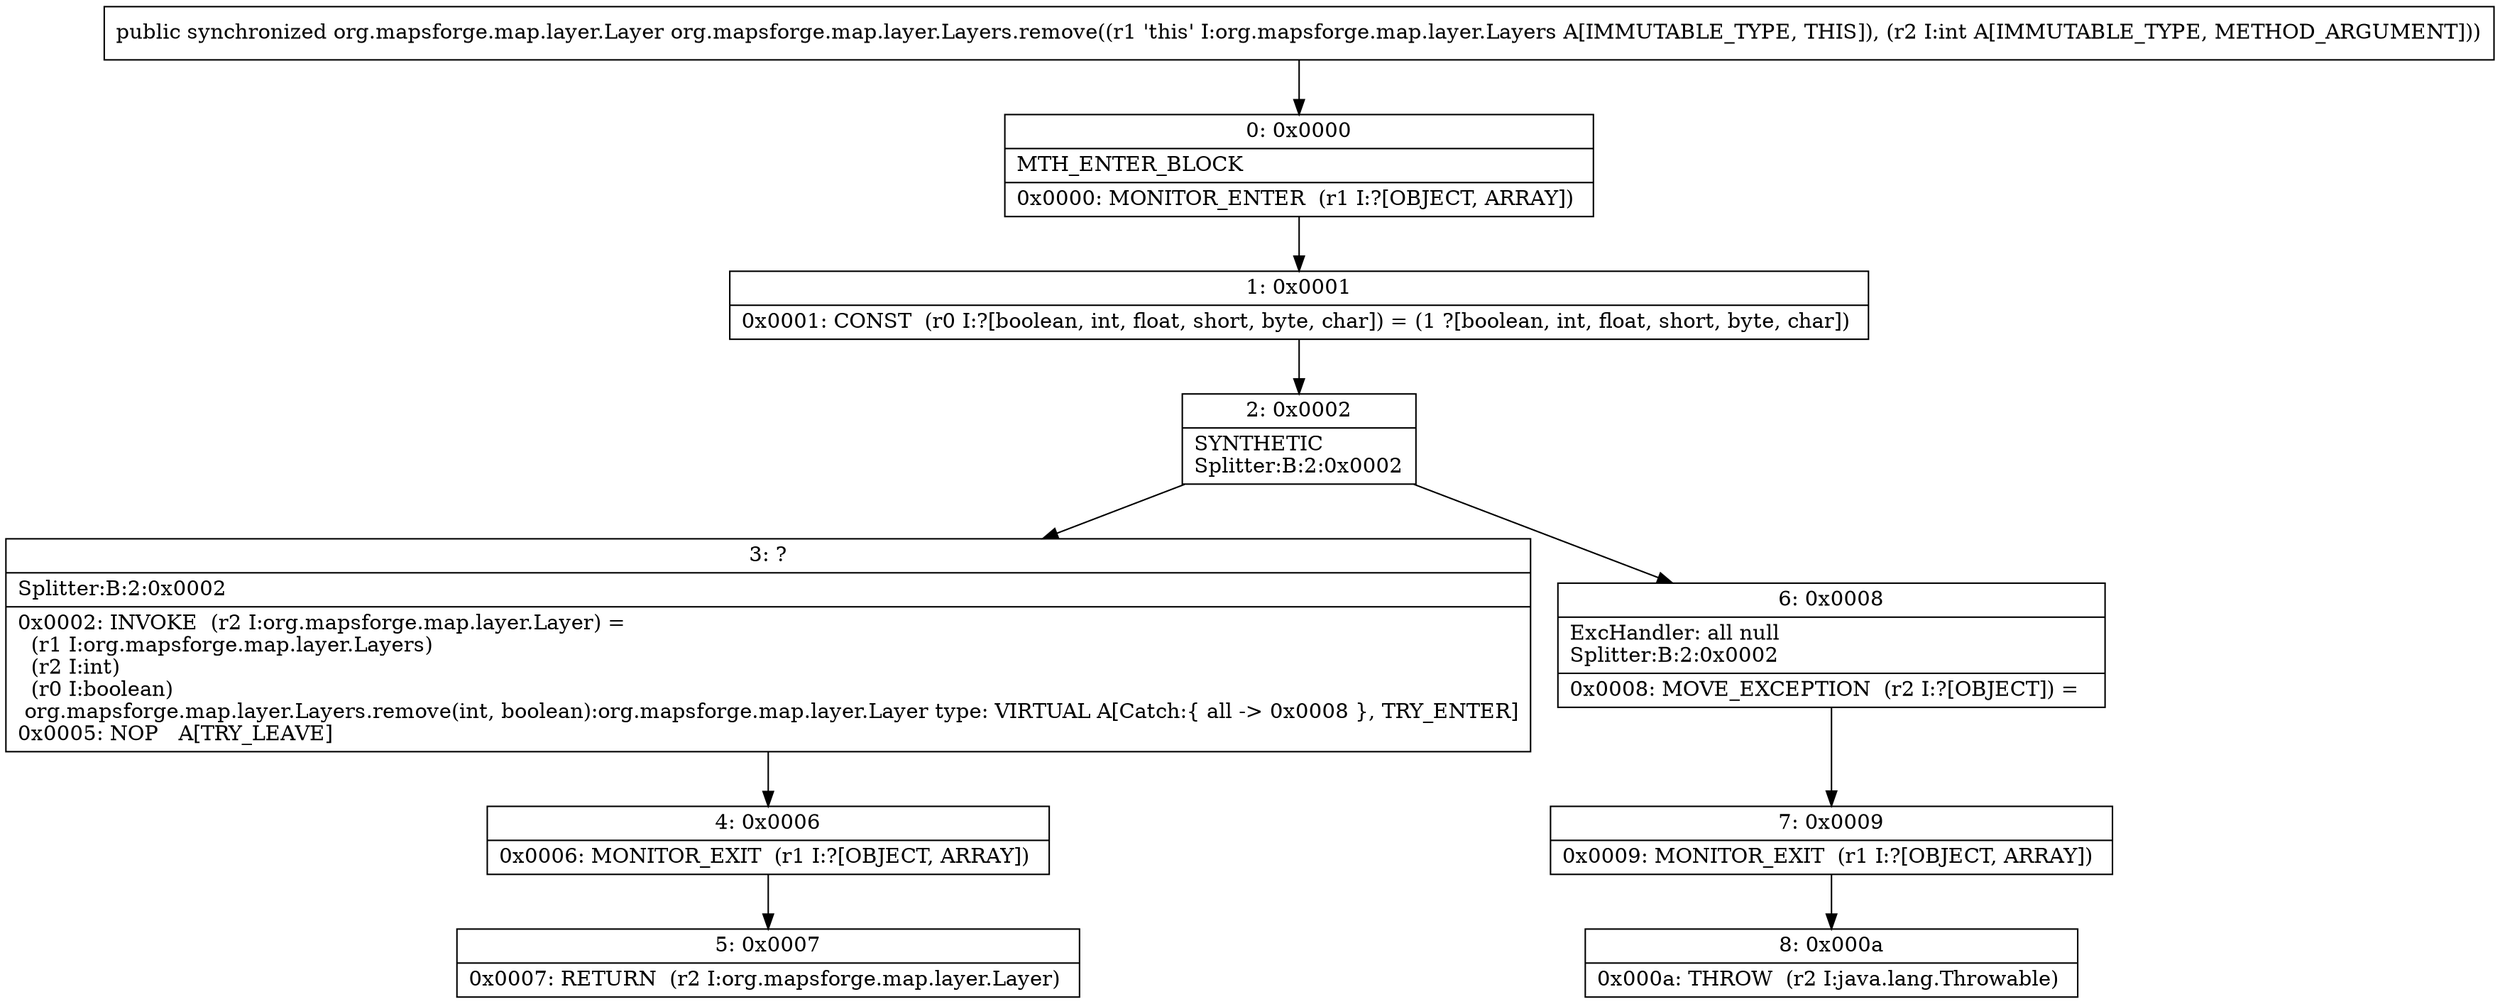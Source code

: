 digraph "CFG fororg.mapsforge.map.layer.Layers.remove(I)Lorg\/mapsforge\/map\/layer\/Layer;" {
Node_0 [shape=record,label="{0\:\ 0x0000|MTH_ENTER_BLOCK\l|0x0000: MONITOR_ENTER  (r1 I:?[OBJECT, ARRAY]) \l}"];
Node_1 [shape=record,label="{1\:\ 0x0001|0x0001: CONST  (r0 I:?[boolean, int, float, short, byte, char]) = (1 ?[boolean, int, float, short, byte, char]) \l}"];
Node_2 [shape=record,label="{2\:\ 0x0002|SYNTHETIC\lSplitter:B:2:0x0002\l}"];
Node_3 [shape=record,label="{3\:\ ?|Splitter:B:2:0x0002\l|0x0002: INVOKE  (r2 I:org.mapsforge.map.layer.Layer) = \l  (r1 I:org.mapsforge.map.layer.Layers)\l  (r2 I:int)\l  (r0 I:boolean)\l org.mapsforge.map.layer.Layers.remove(int, boolean):org.mapsforge.map.layer.Layer type: VIRTUAL A[Catch:\{ all \-\> 0x0008 \}, TRY_ENTER]\l0x0005: NOP   A[TRY_LEAVE]\l}"];
Node_4 [shape=record,label="{4\:\ 0x0006|0x0006: MONITOR_EXIT  (r1 I:?[OBJECT, ARRAY]) \l}"];
Node_5 [shape=record,label="{5\:\ 0x0007|0x0007: RETURN  (r2 I:org.mapsforge.map.layer.Layer) \l}"];
Node_6 [shape=record,label="{6\:\ 0x0008|ExcHandler: all null\lSplitter:B:2:0x0002\l|0x0008: MOVE_EXCEPTION  (r2 I:?[OBJECT]) =  \l}"];
Node_7 [shape=record,label="{7\:\ 0x0009|0x0009: MONITOR_EXIT  (r1 I:?[OBJECT, ARRAY]) \l}"];
Node_8 [shape=record,label="{8\:\ 0x000a|0x000a: THROW  (r2 I:java.lang.Throwable) \l}"];
MethodNode[shape=record,label="{public synchronized org.mapsforge.map.layer.Layer org.mapsforge.map.layer.Layers.remove((r1 'this' I:org.mapsforge.map.layer.Layers A[IMMUTABLE_TYPE, THIS]), (r2 I:int A[IMMUTABLE_TYPE, METHOD_ARGUMENT])) }"];
MethodNode -> Node_0;
Node_0 -> Node_1;
Node_1 -> Node_2;
Node_2 -> Node_3;
Node_2 -> Node_6;
Node_3 -> Node_4;
Node_4 -> Node_5;
Node_6 -> Node_7;
Node_7 -> Node_8;
}

